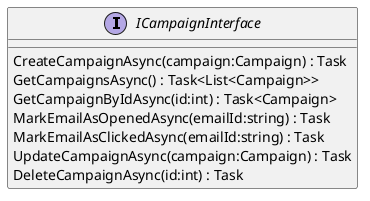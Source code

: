 @startuml
interface ICampaignInterface {
    CreateCampaignAsync(campaign:Campaign) : Task
    GetCampaignsAsync() : Task<List<Campaign>>
    GetCampaignByIdAsync(id:int) : Task<Campaign>
    MarkEmailAsOpenedAsync(emailId:string) : Task
    MarkEmailAsClickedAsync(emailId:string) : Task
    UpdateCampaignAsync(campaign:Campaign) : Task
    DeleteCampaignAsync(id:int) : Task
}
@enduml
